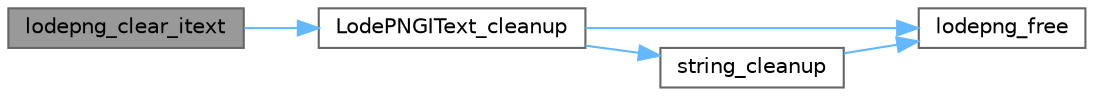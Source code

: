 digraph "lodepng_clear_itext"
{
 // LATEX_PDF_SIZE
  bgcolor="transparent";
  edge [fontname=Helvetica,fontsize=10,labelfontname=Helvetica,labelfontsize=10];
  node [fontname=Helvetica,fontsize=10,shape=box,height=0.2,width=0.4];
  rankdir="LR";
  Node1 [id="Node000001",label="lodepng_clear_itext",height=0.2,width=0.4,color="gray40", fillcolor="grey60", style="filled", fontcolor="black",tooltip=" "];
  Node1 -> Node2 [id="edge5_Node000001_Node000002",color="steelblue1",style="solid",tooltip=" "];
  Node2 [id="Node000002",label="LodePNGIText_cleanup",height=0.2,width=0.4,color="grey40", fillcolor="white", style="filled",URL="$lodepng_8cpp.html#ae0c18287a11fa2fae4bcfb036461807a",tooltip=" "];
  Node2 -> Node3 [id="edge6_Node000002_Node000003",color="steelblue1",style="solid",tooltip=" "];
  Node3 [id="Node000003",label="lodepng_free",height=0.2,width=0.4,color="grey40", fillcolor="white", style="filled",URL="$lodepng_8cpp.html#a5cabd4078527ba33b78791fac7e8b15c",tooltip=" "];
  Node2 -> Node4 [id="edge7_Node000002_Node000004",color="steelblue1",style="solid",tooltip=" "];
  Node4 [id="Node000004",label="string_cleanup",height=0.2,width=0.4,color="grey40", fillcolor="white", style="filled",URL="$lodepng_8cpp.html#a9886d70ad5032ac8f25f5c1c7de03b58",tooltip=" "];
  Node4 -> Node3 [id="edge8_Node000004_Node000003",color="steelblue1",style="solid",tooltip=" "];
}
